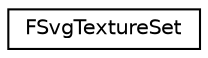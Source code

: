 digraph "Graphical Class Hierarchy"
{
 // LATEX_PDF_SIZE
  edge [fontname="Helvetica",fontsize="10",labelfontname="Helvetica",labelfontsize="10"];
  node [fontname="Helvetica",fontsize="10",shape=record];
  rankdir="LR";
  Node0 [label="FSvgTextureSet",height=0.2,width=0.4,color="black", fillcolor="white", style="filled",URL="$structFSvgTextureSet.html",tooltip=" "];
}
